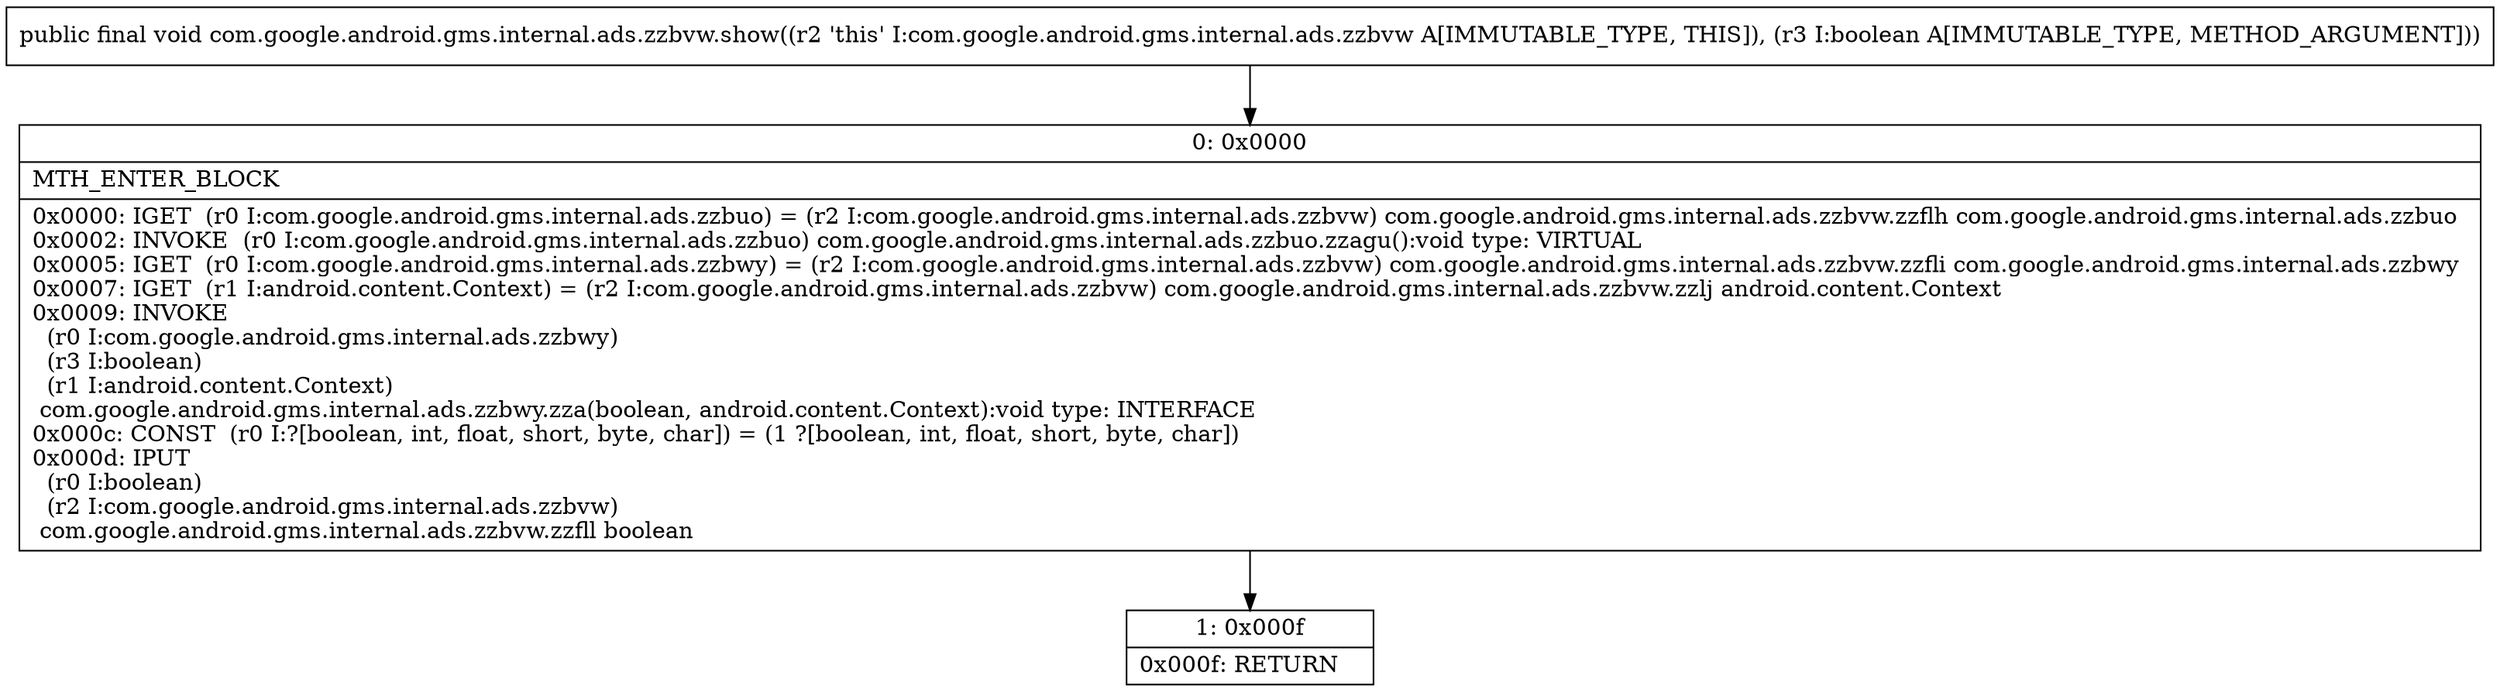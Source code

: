 digraph "CFG forcom.google.android.gms.internal.ads.zzbvw.show(Z)V" {
Node_0 [shape=record,label="{0\:\ 0x0000|MTH_ENTER_BLOCK\l|0x0000: IGET  (r0 I:com.google.android.gms.internal.ads.zzbuo) = (r2 I:com.google.android.gms.internal.ads.zzbvw) com.google.android.gms.internal.ads.zzbvw.zzflh com.google.android.gms.internal.ads.zzbuo \l0x0002: INVOKE  (r0 I:com.google.android.gms.internal.ads.zzbuo) com.google.android.gms.internal.ads.zzbuo.zzagu():void type: VIRTUAL \l0x0005: IGET  (r0 I:com.google.android.gms.internal.ads.zzbwy) = (r2 I:com.google.android.gms.internal.ads.zzbvw) com.google.android.gms.internal.ads.zzbvw.zzfli com.google.android.gms.internal.ads.zzbwy \l0x0007: IGET  (r1 I:android.content.Context) = (r2 I:com.google.android.gms.internal.ads.zzbvw) com.google.android.gms.internal.ads.zzbvw.zzlj android.content.Context \l0x0009: INVOKE  \l  (r0 I:com.google.android.gms.internal.ads.zzbwy)\l  (r3 I:boolean)\l  (r1 I:android.content.Context)\l com.google.android.gms.internal.ads.zzbwy.zza(boolean, android.content.Context):void type: INTERFACE \l0x000c: CONST  (r0 I:?[boolean, int, float, short, byte, char]) = (1 ?[boolean, int, float, short, byte, char]) \l0x000d: IPUT  \l  (r0 I:boolean)\l  (r2 I:com.google.android.gms.internal.ads.zzbvw)\l com.google.android.gms.internal.ads.zzbvw.zzfll boolean \l}"];
Node_1 [shape=record,label="{1\:\ 0x000f|0x000f: RETURN   \l}"];
MethodNode[shape=record,label="{public final void com.google.android.gms.internal.ads.zzbvw.show((r2 'this' I:com.google.android.gms.internal.ads.zzbvw A[IMMUTABLE_TYPE, THIS]), (r3 I:boolean A[IMMUTABLE_TYPE, METHOD_ARGUMENT])) }"];
MethodNode -> Node_0;
Node_0 -> Node_1;
}

